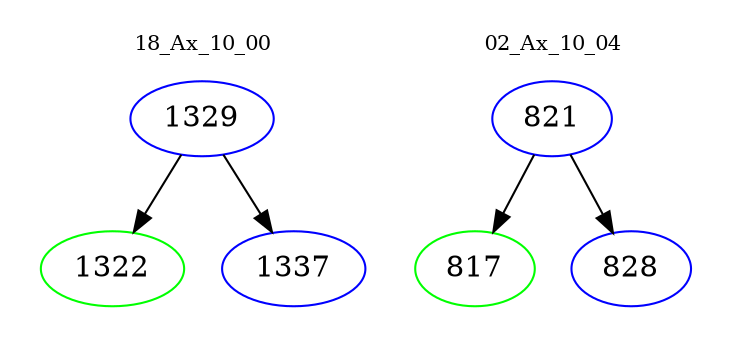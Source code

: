 digraph{
subgraph cluster_0 {
color = white
label = "18_Ax_10_00";
fontsize=10;
T0_1329 [label="1329", color="blue"]
T0_1329 -> T0_1322 [color="black"]
T0_1322 [label="1322", color="green"]
T0_1329 -> T0_1337 [color="black"]
T0_1337 [label="1337", color="blue"]
}
subgraph cluster_1 {
color = white
label = "02_Ax_10_04";
fontsize=10;
T1_821 [label="821", color="blue"]
T1_821 -> T1_817 [color="black"]
T1_817 [label="817", color="green"]
T1_821 -> T1_828 [color="black"]
T1_828 [label="828", color="blue"]
}
}

